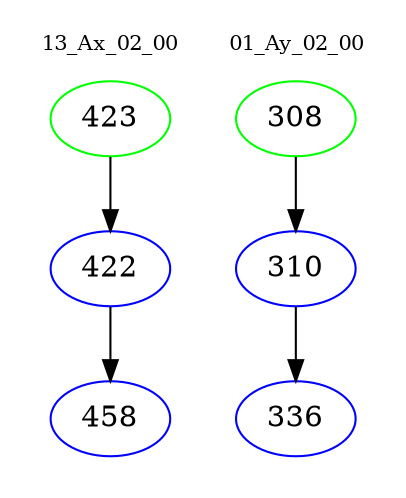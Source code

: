 digraph{
subgraph cluster_0 {
color = white
label = "13_Ax_02_00";
fontsize=10;
T0_423 [label="423", color="green"]
T0_423 -> T0_422 [color="black"]
T0_422 [label="422", color="blue"]
T0_422 -> T0_458 [color="black"]
T0_458 [label="458", color="blue"]
}
subgraph cluster_1 {
color = white
label = "01_Ay_02_00";
fontsize=10;
T1_308 [label="308", color="green"]
T1_308 -> T1_310 [color="black"]
T1_310 [label="310", color="blue"]
T1_310 -> T1_336 [color="black"]
T1_336 [label="336", color="blue"]
}
}
